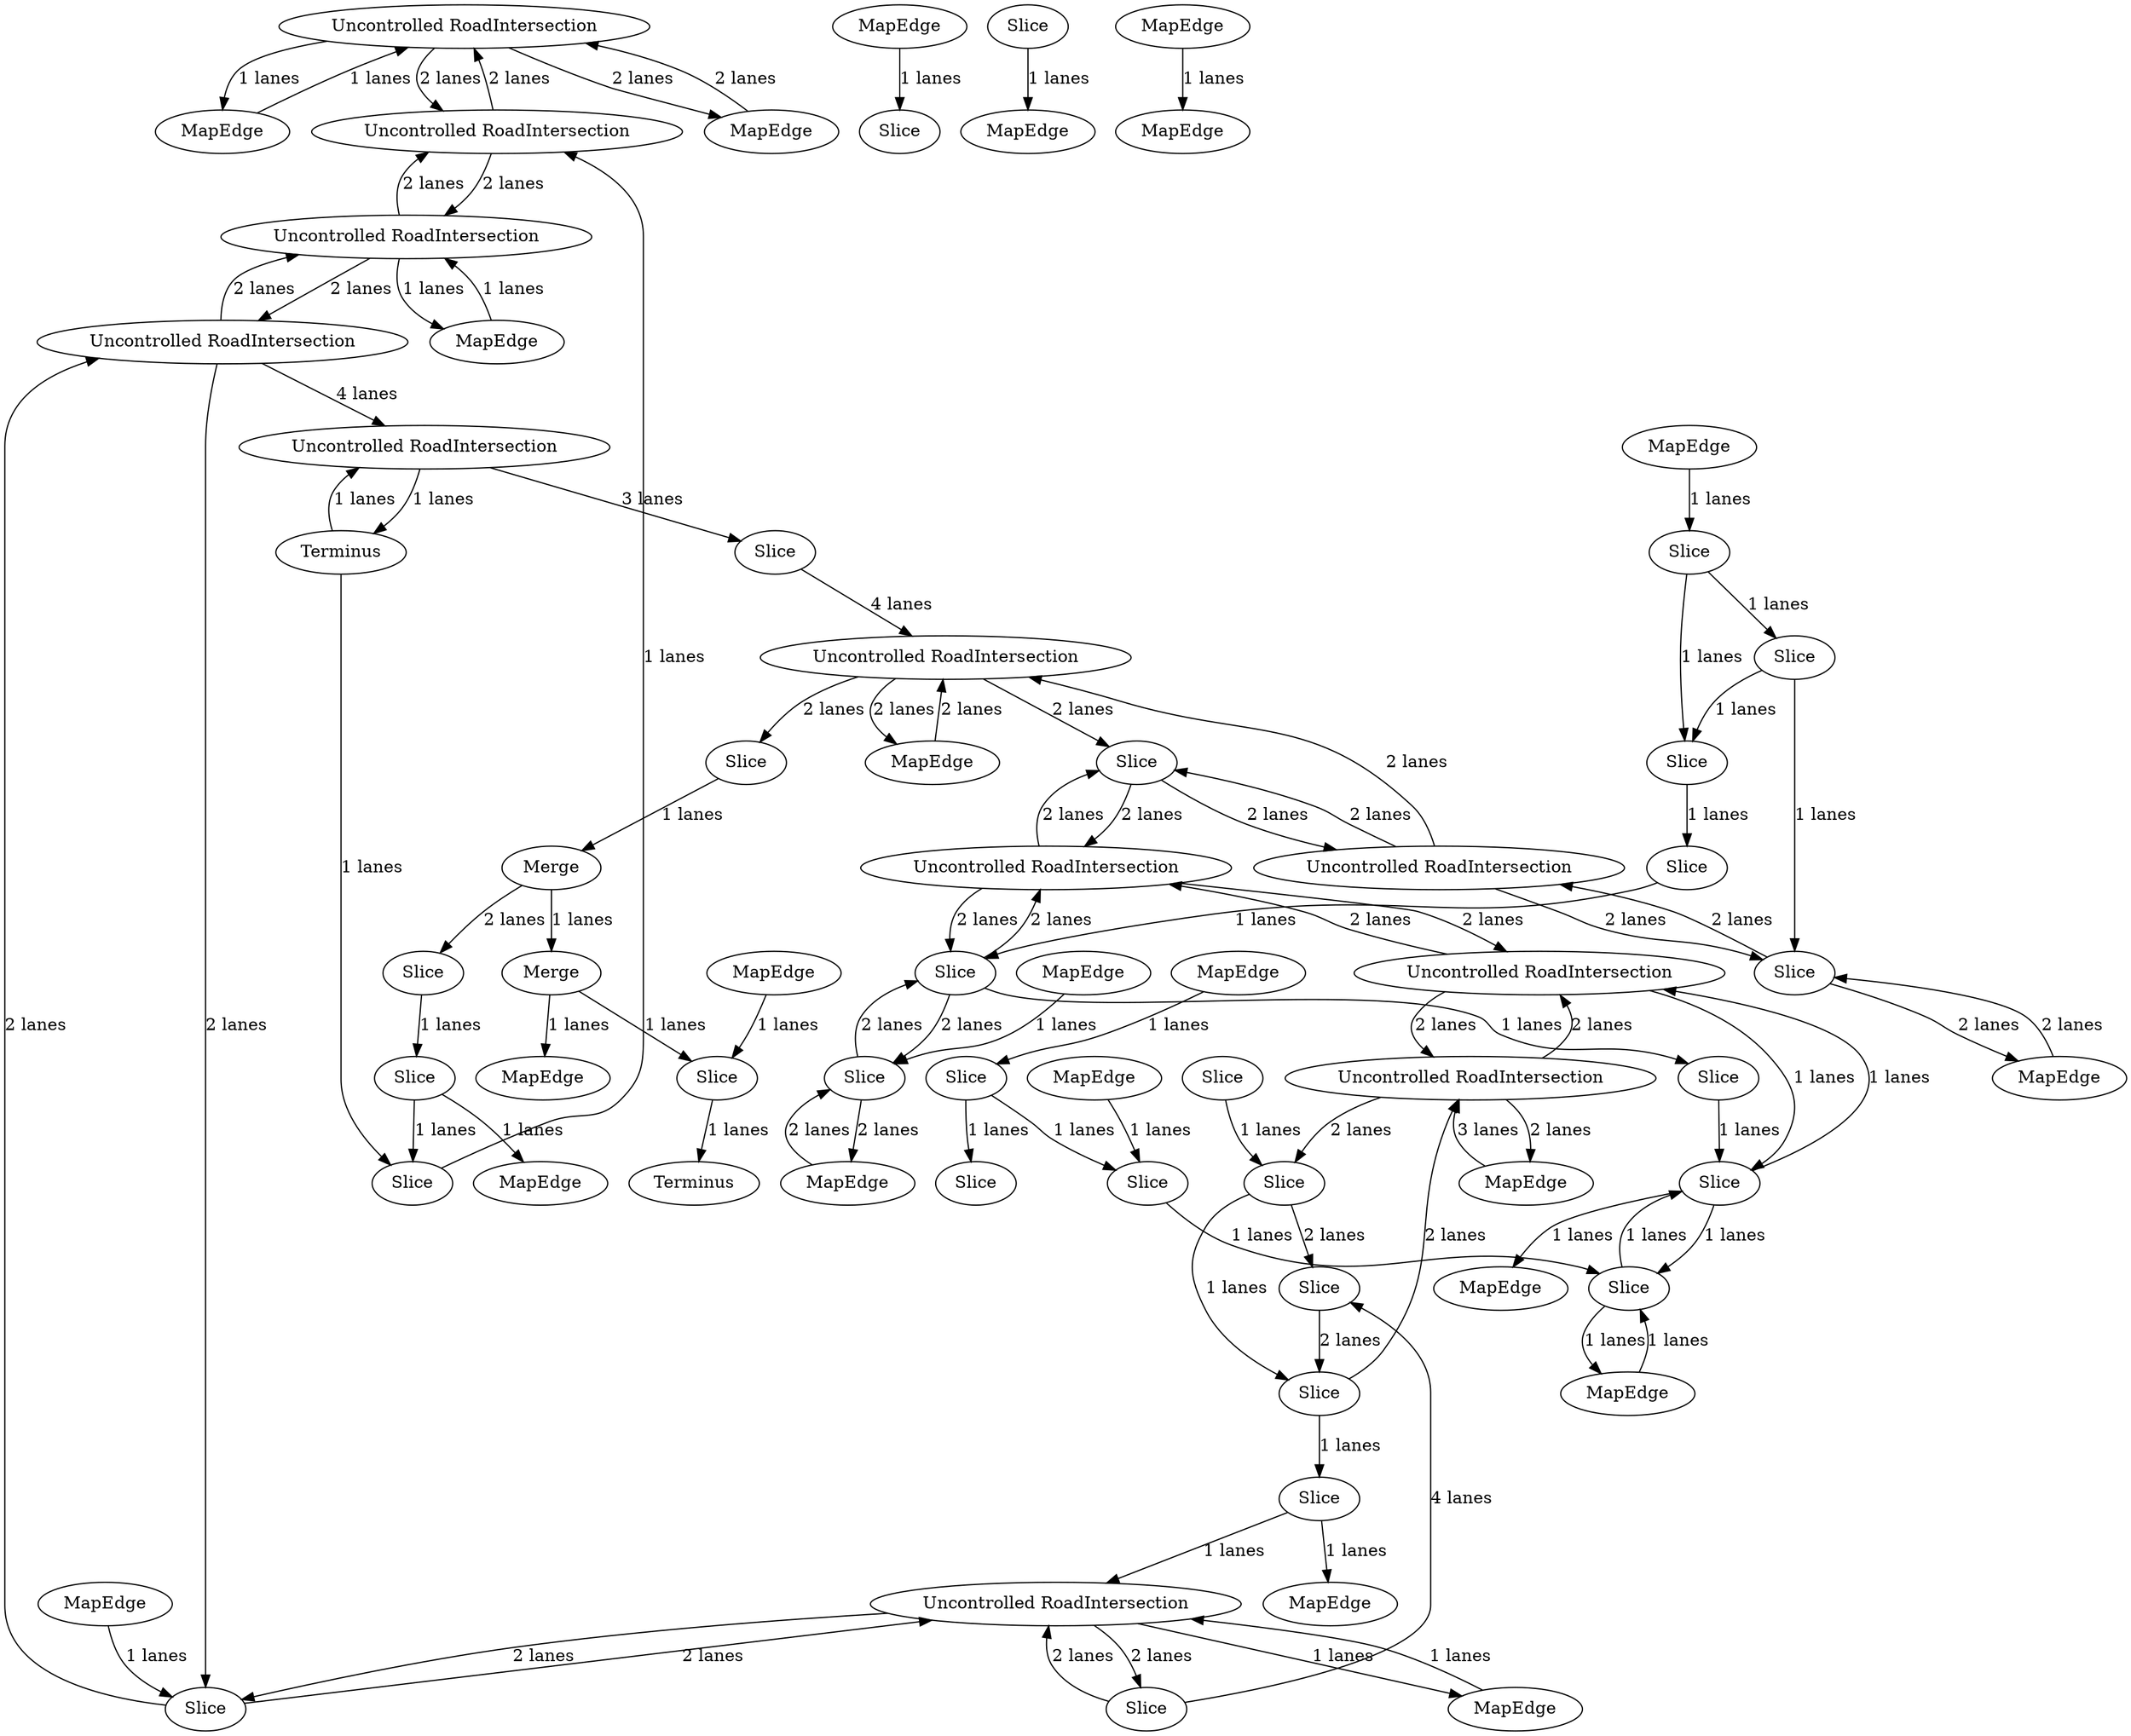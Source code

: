 digraph {
    0 [ label = "Uncontrolled RoadIntersection" ]
    1 [ label = "MapEdge" ]
    2 [ label = "Uncontrolled RoadIntersection" ]
    3 [ label = "Uncontrolled RoadIntersection" ]
    4 [ label = "MapEdge" ]
    5 [ label = "Uncontrolled RoadIntersection" ]
    6 [ label = "Uncontrolled RoadIntersection" ]
    7 [ label = "Merge" ]
    8 [ label = "Slice" ]
    9 [ label = "Uncontrolled RoadIntersection" ]
    10 [ label = "MapEdge" ]
    11 [ label = "Uncontrolled RoadIntersection" ]
    12 [ label = "MapEdge" ]
    13 [ label = "MapEdge" ]
    14 [ label = "Slice" ]
    15 [ label = "MapEdge" ]
    16 [ label = "Slice" ]
    17 [ label = "Merge" ]
    18 [ label = "Terminus" ]
    19 [ label = "Slice" ]
    20 [ label = "Slice" ]
    21 [ label = "Slice" ]
    22 [ label = "Uncontrolled RoadIntersection" ]
    23 [ label = "MapEdge" ]
    24 [ label = "Slice" ]
    25 [ label = "Uncontrolled RoadIntersection" ]
    26 [ label = "MapEdge" ]
    27 [ label = "Slice" ]
    28 [ label = "Slice" ]
    29 [ label = "Slice" ]
    30 [ label = "MapEdge" ]
    31 [ label = "Slice" ]
    32 [ label = "MapEdge" ]
    33 [ label = "Slice" ]
    34 [ label = "MapEdge" ]
    35 [ label = "Slice" ]
    36 [ label = "Slice" ]
    37 [ label = "Slice" ]
    38 [ label = "MapEdge" ]
    39 [ label = "Slice" ]
    40 [ label = "Uncontrolled RoadIntersection" ]
    41 [ label = "MapEdge" ]
    42 [ label = "MapEdge" ]
    43 [ label = "Uncontrolled RoadIntersection" ]
    44 [ label = "Terminus" ]
    45 [ label = "Slice" ]
    46 [ label = "Slice" ]
    47 [ label = "MapEdge" ]
    48 [ label = "MapEdge" ]
    49 [ label = "MapEdge" ]
    50 [ label = "MapEdge" ]
    51 [ label = "Slice" ]
    52 [ label = "Slice" ]
    53 [ label = "MapEdge" ]
    54 [ label = "MapEdge" ]
    55 [ label = "MapEdge" ]
    56 [ label = "Slice" ]
    57 [ label = "Slice" ]
    58 [ label = "Slice" ]
    59 [ label = "Slice" ]
    60 [ label = "MapEdge" ]
    61 [ label = "MapEdge" ]
    62 [ label = "Slice" ]
    63 [ label = "Slice" ]
    64 [ label = "Slice" ]
    65 [ label = "Slice" ]
    66 [ label = "Slice" ]
    0 -> 1 [ label = "1 lanes" ]
    1 -> 0 [ label = "1 lanes" ]
    2 -> 3 [ label = "2 lanes" ]
    4 -> 29 [ label = "2 lanes" ]
    29 -> 4 [ label = "2 lanes" ]
    29 -> 2 [ label = "2 lanes" ]
    2 -> 29 [ label = "2 lanes" ]
    5 -> 6 [ label = "4 lanes" ]
    7 -> 8 [ label = "2 lanes" ]
    9 -> 66 [ label = "1 lanes" ]
    66 -> 9 [ label = "1 lanes" ]
    66 -> 33 [ label = "1 lanes" ]
    33 -> 66 [ label = "1 lanes" ]
    33 -> 10 [ label = "1 lanes" ]
    10 -> 33 [ label = "1 lanes" ]
    11 -> 64 [ label = "2 lanes" ]
    64 -> 11 [ label = "2 lanes" ]
    64 -> 31 [ label = "2 lanes" ]
    31 -> 64 [ label = "2 lanes" ]
    31 -> 12 [ label = "2 lanes" ]
    12 -> 31 [ label = "2 lanes" ]
    3 -> 13 [ label = "2 lanes" ]
    13 -> 3 [ label = "2 lanes" ]
    0 -> 22 [ label = "2 lanes" ]
    22 -> 0 [ label = "2 lanes" ]
    22 -> 43 [ label = "2 lanes" ]
    43 -> 22 [ label = "2 lanes" ]
    43 -> 5 [ label = "2 lanes" ]
    5 -> 43 [ label = "2 lanes" ]
    3 -> 14 [ label = "2 lanes" ]
    15 -> 16 [ label = "1 lanes" ]
    17 -> 51 [ label = "1 lanes" ]
    51 -> 18 [ label = "1 lanes" ]
    25 -> 57 [ label = "2 lanes" ]
    57 -> 19 [ label = "2 lanes" ]
    20 -> 19 [ label = "4 lanes" ]
    6 -> 21 [ label = "3 lanes" ]
    8 -> 46 [ label = "1 lanes" ]
    46 -> 45 [ label = "1 lanes" ]
    45 -> 22 [ label = "1 lanes" ]
    21 -> 3 [ label = "4 lanes" ]
    14 -> 7 [ label = "1 lanes" ]
    7 -> 17 [ label = "1 lanes" ]
    17 -> 23 [ label = "1 lanes" ]
    3 -> 24 [ label = "2 lanes" ]
    2 -> 24 [ label = "2 lanes" ]
    24 -> 2 [ label = "2 lanes" ]
    24 -> 11 [ label = "2 lanes" ]
    11 -> 24 [ label = "2 lanes" ]
    11 -> 9 [ label = "2 lanes" ]
    9 -> 11 [ label = "2 lanes" ]
    9 -> 25 [ label = "2 lanes" ]
    25 -> 9 [ label = "2 lanes" ]
    19 -> 58 [ label = "2 lanes" ]
    58 -> 25 [ label = "2 lanes" ]
    5 -> 16 [ label = "2 lanes" ]
    16 -> 5 [ label = "2 lanes" ]
    16 -> 40 [ label = "2 lanes" ]
    40 -> 16 [ label = "2 lanes" ]
    40 -> 20 [ label = "2 lanes" ]
    20 -> 40 [ label = "2 lanes" ]
    6 -> 44 [ label = "1 lanes" ]
    44 -> 6 [ label = "1 lanes" ]
    26 -> 28 [ label = "1 lanes" ]
    28 -> 27 [ label = "1 lanes" ]
    28 -> 62 [ label = "1 lanes" ]
    62 -> 29 [ label = "1 lanes" ]
    30 -> 31 [ label = "1 lanes" ]
    32 -> 35 [ label = "1 lanes" ]
    35 -> 33 [ label = "1 lanes" ]
    34 -> 36 [ label = "1 lanes" ]
    36 -> 35 [ label = "1 lanes" ]
    36 -> 37 [ label = "1 lanes" ]
    38 -> 39 [ label = "1 lanes" ]
    40 -> 41 [ label = "1 lanes" ]
    41 -> 40 [ label = "1 lanes" ]
    42 -> 43 [ label = "1 lanes" ]
    43 -> 42 [ label = "1 lanes" ]
    44 -> 45 [ label = "1 lanes" ]
    46 -> 47 [ label = "1 lanes" ]
    25 -> 48 [ label = "2 lanes" ]
    48 -> 25 [ label = "3 lanes" ]
    49 -> 0 [ label = "2 lanes" ]
    0 -> 49 [ label = "2 lanes" ]
    50 -> 51 [ label = "1 lanes" ]
    52 -> 53 [ label = "1 lanes" ]
    54 -> 55 [ label = "1 lanes" ]
    56 -> 57 [ label = "1 lanes" ]
    57 -> 58 [ label = "1 lanes" ]
    58 -> 59 [ label = "1 lanes" ]
    59 -> 40 [ label = "1 lanes" ]
    66 -> 60 [ label = "1 lanes" ]
    59 -> 61 [ label = "1 lanes" ]
    62 -> 27 [ label = "1 lanes" ]
    27 -> 63 [ label = "1 lanes" ]
    63 -> 64 [ label = "1 lanes" ]
    64 -> 65 [ label = "1 lanes" ]
    65 -> 66 [ label = "1 lanes" ]
}
